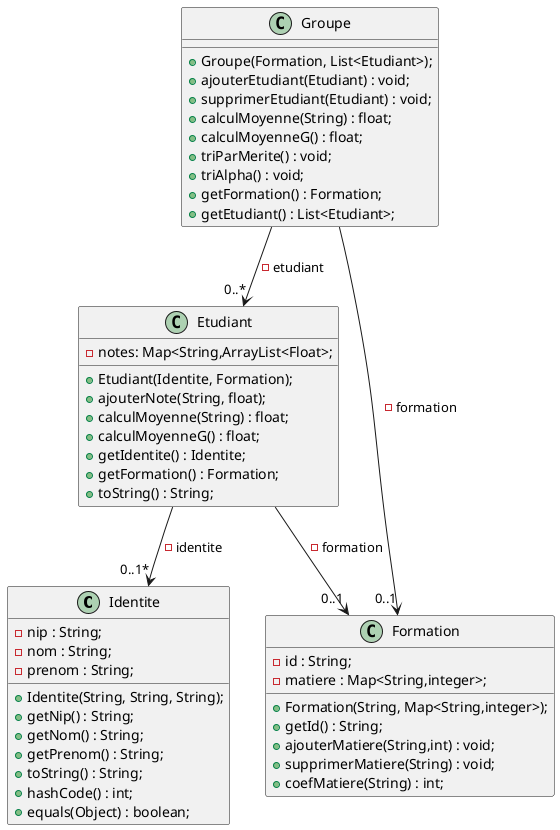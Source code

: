 @startuml

'''classes 

class Identite{

    - nip : String;
    - nom : String;
    - prenom : String;

    + Identite(String, String, String);
    + getNip() : String;
    + getNom() : String;
    + getPrenom() : String;
    + toString() : String;
    + hashCode() : int;
    + equals(Object) : boolean;

}

class Etudiant{

    - notes: Map<String,ArrayList<Float>;

    + Etudiant(Identite, Formation);
    + ajouterNote(String, float);
    + calculMoyenne(String) : float;
    + calculMoyenneG() : float;
    + getIdentite() : Identite;
    + getFormation() : Formation;
    + toString() : String;


}

class Formation{

    - id : String;
    - matiere : Map<String,integer>;
    
    + Formation(String, Map<String,integer>);
    + getId() : String;
    + ajouterMatiere(String,int) : void;
    + supprimerMatiere(String) : void;
    + coefMatiere(String) : int;

}

class Groupe{

    + Groupe(Formation, List<Etudiant>);
    + ajouterEtudiant(Etudiant) : void;
    + supprimerEtudiant(Etudiant) : void;
    + calculMoyenne(String) : float;
    + calculMoyenneG() : float;
    + triParMerite() : void;
    + triAlpha() : void;
    + getFormation() : Formation;
    + getEtudiant() : List<Etudiant>;
}

'''liaisons
Etudiant  --> "0..1*" Identite : -identite
Etudiant  --> "0..1" Formation : -formation
Groupe  --> "0..*" Etudiant : -etudiant
Groupe  --> "0..1" Formation : -formation




@enduml
